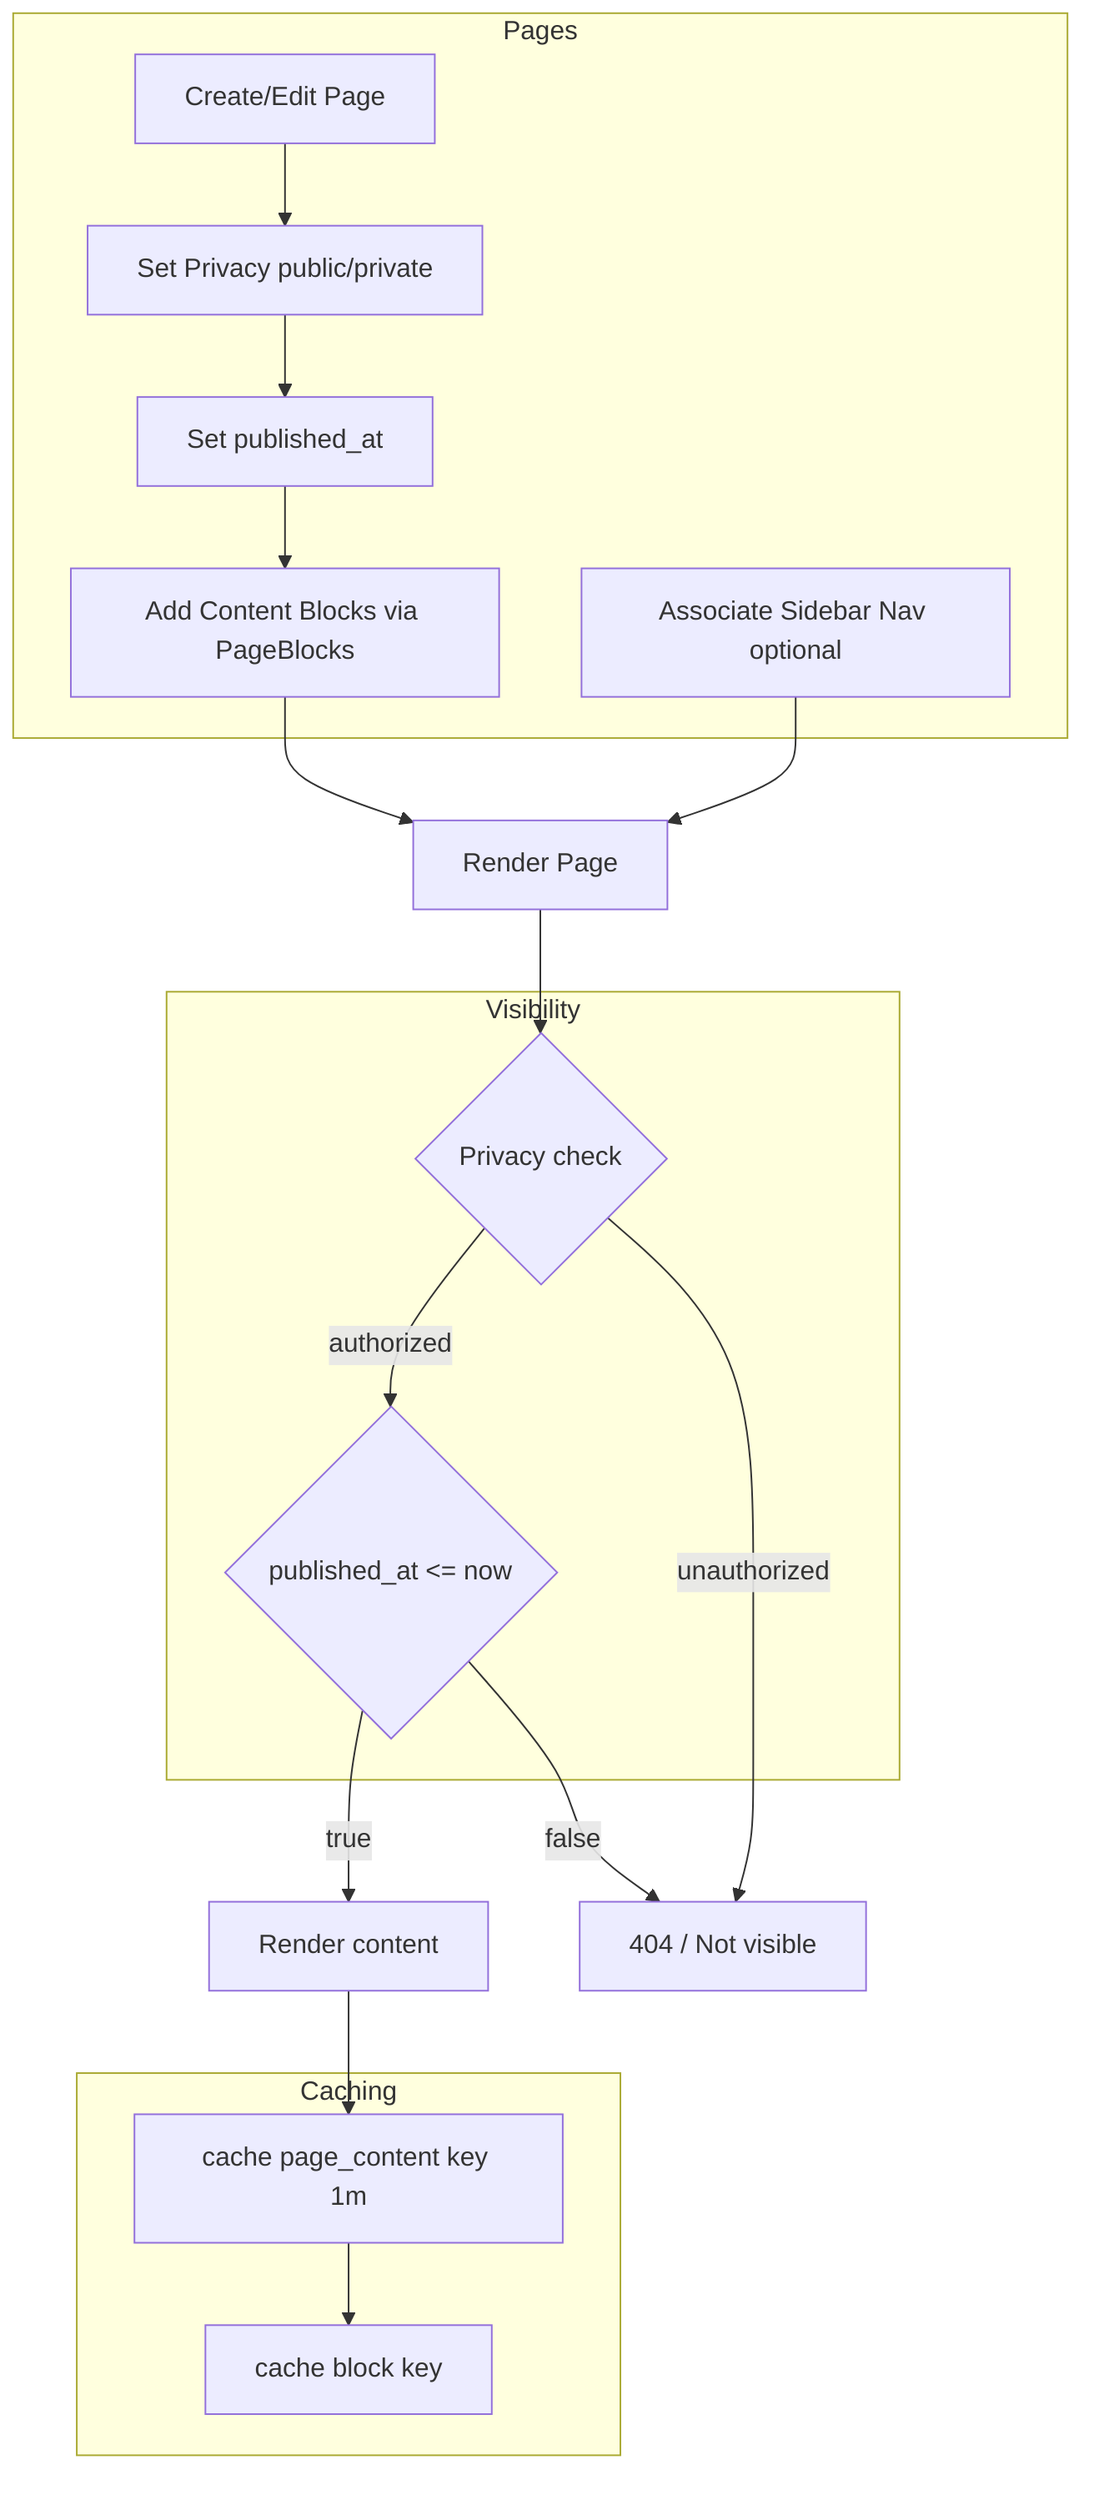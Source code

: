 flowchart TD

  %% Pages
  subgraph Pages
    P1[Create/Edit Page]
    P2[Set Privacy public/private]
    P3[Set published_at]
    P4[Associate Sidebar Nav optional]
    P5[Add Content Blocks via PageBlocks]
  end

  P1 --> P2
  P2 --> P3
  P3 --> P5
  P5 --> P6[Render Page]
  P4 --> P6

  %% Visibility
  subgraph Visibility
    V1{Privacy check}
    V2{published_at <= now}
  end

  P6 --> V1
  V1 -->|authorized| V2
  V2 -->|true| RENDER[Render content]
  V2 -->|false| HIDE[404 / Not visible]
  V1 -->|unauthorized| HIDE

  %% Caching
  subgraph Caching
    C1[cache page_content key 1m]
    C2[cache block key]
  end

  RENDER --> C1 --> C2